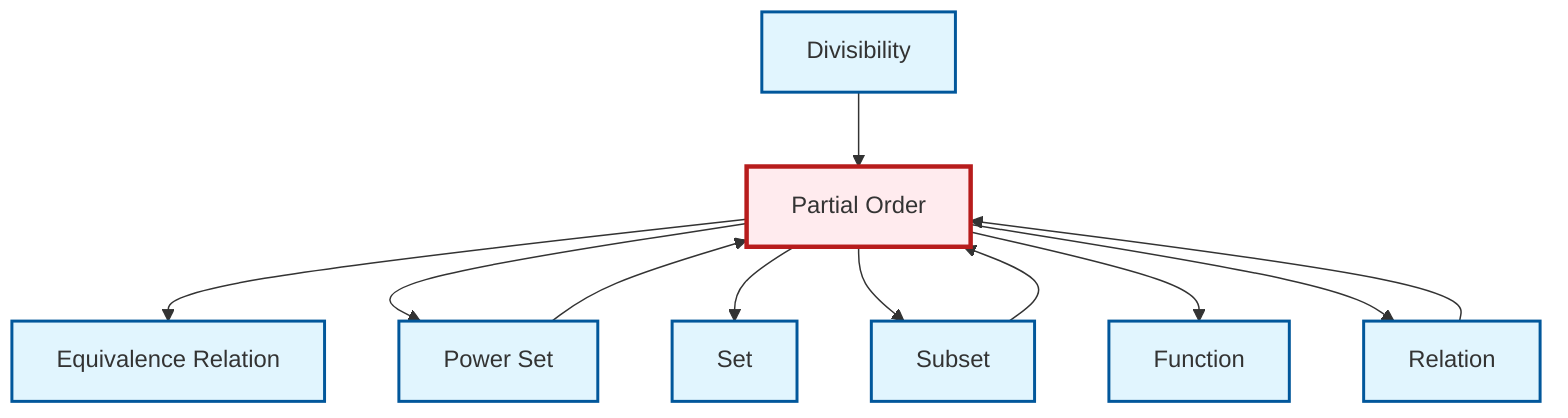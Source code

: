 graph TD
    classDef definition fill:#e1f5fe,stroke:#01579b,stroke-width:2px
    classDef theorem fill:#f3e5f5,stroke:#4a148c,stroke-width:2px
    classDef axiom fill:#fff3e0,stroke:#e65100,stroke-width:2px
    classDef example fill:#e8f5e9,stroke:#1b5e20,stroke-width:2px
    classDef current fill:#ffebee,stroke:#b71c1c,stroke-width:3px
    def-equivalence-relation["Equivalence Relation"]:::definition
    def-partial-order["Partial Order"]:::definition
    def-power-set["Power Set"]:::definition
    def-function["Function"]:::definition
    def-subset["Subset"]:::definition
    def-divisibility["Divisibility"]:::definition
    def-relation["Relation"]:::definition
    def-set["Set"]:::definition
    def-subset --> def-partial-order
    def-partial-order --> def-equivalence-relation
    def-partial-order --> def-power-set
    def-partial-order --> def-set
    def-power-set --> def-partial-order
    def-partial-order --> def-subset
    def-partial-order --> def-function
    def-partial-order --> def-relation
    def-divisibility --> def-partial-order
    def-relation --> def-partial-order
    class def-partial-order current